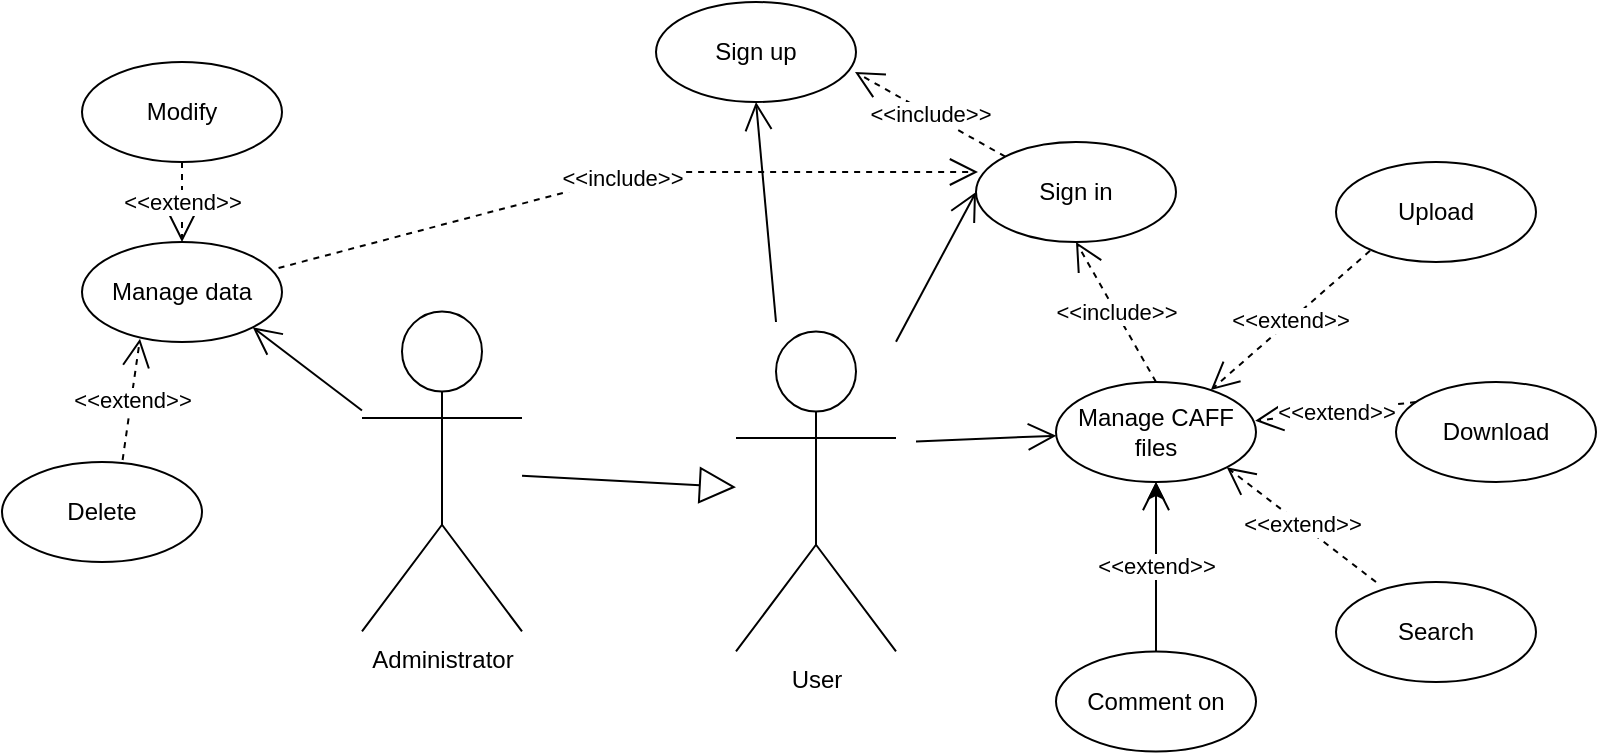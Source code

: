 <mxfile version="20.0.4" type="device"><diagram id="hbtBVnNicx6E8O7xoeB9" name="Page-1"><mxGraphModel dx="1043" dy="549" grid="1" gridSize="10" guides="1" tooltips="1" connect="1" arrows="1" fold="1" page="1" pageScale="1" pageWidth="827" pageHeight="1169" math="0" shadow="0"><root><mxCell id="0"/><mxCell id="1" parent="0"/><mxCell id="YWpdOQRzIDrdIGK1xvnb-1" value="&lt;div&gt;User&lt;/div&gt;" style="shape=umlActor;verticalLabelPosition=bottom;verticalAlign=top;html=1;" vertex="1" parent="1"><mxGeometry x="397" y="234.71" width="80" height="160" as="geometry"/></mxCell><mxCell id="YWpdOQRzIDrdIGK1xvnb-2" value="&lt;div&gt;Sign up&lt;br&gt;&lt;/div&gt;" style="ellipse;whiteSpace=wrap;html=1;" vertex="1" parent="1"><mxGeometry x="357" y="70" width="100" height="50" as="geometry"/></mxCell><mxCell id="YWpdOQRzIDrdIGK1xvnb-3" value="&lt;div&gt;Sign in&lt;/div&gt;" style="ellipse;whiteSpace=wrap;html=1;" vertex="1" parent="1"><mxGeometry x="517" y="140" width="100" height="50" as="geometry"/></mxCell><mxCell id="YWpdOQRzIDrdIGK1xvnb-4" value="Manage CAFF files" style="ellipse;whiteSpace=wrap;html=1;" vertex="1" parent="1"><mxGeometry x="557" y="260" width="100" height="50" as="geometry"/></mxCell><mxCell id="YWpdOQRzIDrdIGK1xvnb-5" value="&lt;div&gt;&amp;lt;&amp;lt;include&amp;gt;&amp;gt;&lt;/div&gt;" style="endArrow=open;endSize=12;dashed=1;html=1;rounded=0;exitX=0.5;exitY=0;exitDx=0;exitDy=0;entryX=0.5;entryY=1;entryDx=0;entryDy=0;" edge="1" parent="1" source="YWpdOQRzIDrdIGK1xvnb-4" target="YWpdOQRzIDrdIGK1xvnb-3"><mxGeometry width="160" relative="1" as="geometry"><mxPoint x="707" y="244.71" as="sourcePoint"/><mxPoint x="867" y="244.71" as="targetPoint"/></mxGeometry></mxCell><mxCell id="YWpdOQRzIDrdIGK1xvnb-6" value="&lt;div&gt;&amp;lt;&amp;lt;include&amp;gt;&amp;gt;&lt;/div&gt;" style="endArrow=open;endSize=12;dashed=1;html=1;rounded=0;exitX=0;exitY=0;exitDx=0;exitDy=0;entryX=0.995;entryY=0.7;entryDx=0;entryDy=0;entryPerimeter=0;" edge="1" parent="1" source="YWpdOQRzIDrdIGK1xvnb-3" target="YWpdOQRzIDrdIGK1xvnb-2"><mxGeometry width="160" relative="1" as="geometry"><mxPoint x="767" y="272.03" as="sourcePoint"/><mxPoint x="566.202" y="140.003" as="targetPoint"/></mxGeometry></mxCell><mxCell id="YWpdOQRzIDrdIGK1xvnb-7" value="" style="endArrow=open;endFill=1;endSize=12;html=1;rounded=0;entryX=0.5;entryY=1;entryDx=0;entryDy=0;" edge="1" parent="1" target="YWpdOQRzIDrdIGK1xvnb-2"><mxGeometry width="160" relative="1" as="geometry"><mxPoint x="417" y="230" as="sourcePoint"/><mxPoint x="519.933" y="143.208" as="targetPoint"/></mxGeometry></mxCell><mxCell id="YWpdOQRzIDrdIGK1xvnb-8" value="" style="endArrow=open;endFill=1;endSize=12;html=1;rounded=0;entryX=0;entryY=0.5;entryDx=0;entryDy=0;" edge="1" parent="1" source="YWpdOQRzIDrdIGK1xvnb-1" target="YWpdOQRzIDrdIGK1xvnb-3"><mxGeometry width="160" relative="1" as="geometry"><mxPoint x="501.95" y="270.7" as="sourcePoint"/><mxPoint x="572.048" y="174.712" as="targetPoint"/></mxGeometry></mxCell><mxCell id="YWpdOQRzIDrdIGK1xvnb-9" value="" style="endArrow=open;endFill=1;endSize=12;html=1;rounded=0;" edge="1" parent="1" target="YWpdOQRzIDrdIGK1xvnb-4"><mxGeometry width="160" relative="1" as="geometry"><mxPoint x="487" y="289.71" as="sourcePoint"/><mxPoint x="539.898" y="163.202" as="targetPoint"/></mxGeometry></mxCell><mxCell id="YWpdOQRzIDrdIGK1xvnb-10" value="Download" style="ellipse;whiteSpace=wrap;html=1;" vertex="1" parent="1"><mxGeometry x="727" y="260" width="100" height="50" as="geometry"/></mxCell><mxCell id="YWpdOQRzIDrdIGK1xvnb-11" value="Search" style="ellipse;whiteSpace=wrap;html=1;" vertex="1" parent="1"><mxGeometry x="697" y="360" width="100" height="50" as="geometry"/></mxCell><mxCell id="YWpdOQRzIDrdIGK1xvnb-30" value="" style="edgeStyle=orthogonalEdgeStyle;rounded=0;orthogonalLoop=1;jettySize=auto;html=1;" edge="1" parent="1" source="YWpdOQRzIDrdIGK1xvnb-12" target="YWpdOQRzIDrdIGK1xvnb-4"><mxGeometry relative="1" as="geometry"/></mxCell><mxCell id="YWpdOQRzIDrdIGK1xvnb-12" value="Comment on" style="ellipse;whiteSpace=wrap;html=1;" vertex="1" parent="1"><mxGeometry x="557" y="394.71" width="100" height="50" as="geometry"/></mxCell><mxCell id="YWpdOQRzIDrdIGK1xvnb-13" value="Upload" style="ellipse;whiteSpace=wrap;html=1;" vertex="1" parent="1"><mxGeometry x="697" y="150" width="100" height="50" as="geometry"/></mxCell><mxCell id="YWpdOQRzIDrdIGK1xvnb-14" value="&lt;div&gt;&amp;lt;&amp;lt;extend&amp;gt;&amp;gt;&lt;/div&gt;" style="endArrow=open;endSize=12;dashed=1;html=1;rounded=0;entryX=0.774;entryY=0.081;entryDx=0;entryDy=0;entryPerimeter=0;exitX=0.17;exitY=0.888;exitDx=0;exitDy=0;exitPerimeter=0;" edge="1" parent="1" source="YWpdOQRzIDrdIGK1xvnb-13" target="YWpdOQRzIDrdIGK1xvnb-4"><mxGeometry width="160" relative="1" as="geometry"><mxPoint x="717" y="220" as="sourcePoint"/><mxPoint x="727" y="220" as="targetPoint"/><Array as="points"/></mxGeometry></mxCell><mxCell id="YWpdOQRzIDrdIGK1xvnb-18" value="&lt;div&gt;&amp;lt;&amp;lt;extend&amp;gt;&amp;gt;&lt;/div&gt;" style="endArrow=open;endSize=12;dashed=1;html=1;rounded=0;entryX=0.996;entryY=0.388;entryDx=0;entryDy=0;entryPerimeter=0;exitX=0.1;exitY=0.2;exitDx=0;exitDy=0;exitPerimeter=0;" edge="1" parent="1" source="YWpdOQRzIDrdIGK1xvnb-10" target="YWpdOQRzIDrdIGK1xvnb-4"><mxGeometry width="160" relative="1" as="geometry"><mxPoint x="736.6" y="240.35" as="sourcePoint"/><mxPoint x="657" y="310" as="targetPoint"/><Array as="points"/></mxGeometry></mxCell><mxCell id="YWpdOQRzIDrdIGK1xvnb-19" value="&lt;div&gt;&amp;lt;&amp;lt;extend&amp;gt;&amp;gt;&lt;/div&gt;" style="endArrow=open;endSize=12;dashed=1;html=1;rounded=0;entryX=1;entryY=1;entryDx=0;entryDy=0;exitX=0.2;exitY=0;exitDx=0;exitDy=0;exitPerimeter=0;" edge="1" parent="1" source="YWpdOQRzIDrdIGK1xvnb-11" target="YWpdOQRzIDrdIGK1xvnb-4"><mxGeometry width="160" relative="1" as="geometry"><mxPoint x="756.6" y="310" as="sourcePoint"/><mxPoint x="677" y="379.65" as="targetPoint"/><Array as="points"/></mxGeometry></mxCell><mxCell id="YWpdOQRzIDrdIGK1xvnb-20" value="&lt;div&gt;&amp;lt;&amp;lt;extend&amp;gt;&amp;gt;&lt;/div&gt;" style="endArrow=open;endSize=12;dashed=1;html=1;rounded=0;entryX=0.5;entryY=1;entryDx=0;entryDy=0;exitX=0.5;exitY=0;exitDx=0;exitDy=0;" edge="1" parent="1" source="YWpdOQRzIDrdIGK1xvnb-12" target="YWpdOQRzIDrdIGK1xvnb-4"><mxGeometry width="160" relative="1" as="geometry"><mxPoint x="640.6" y="325.06" as="sourcePoint"/><mxPoint x="561" y="394.71" as="targetPoint"/><Array as="points"/></mxGeometry></mxCell><mxCell id="YWpdOQRzIDrdIGK1xvnb-22" value="&lt;div&gt;Administrator&lt;/div&gt;" style="shape=umlActor;verticalLabelPosition=bottom;verticalAlign=top;html=1;" vertex="1" parent="1"><mxGeometry x="210" y="224.71" width="80" height="160" as="geometry"/></mxCell><mxCell id="YWpdOQRzIDrdIGK1xvnb-24" value="" style="endArrow=block;endSize=16;endFill=0;html=1;rounded=0;" edge="1" parent="1" source="YWpdOQRzIDrdIGK1xvnb-22" target="YWpdOQRzIDrdIGK1xvnb-1"><mxGeometry width="160" relative="1" as="geometry"><mxPoint x="290" y="310" as="sourcePoint"/><mxPoint x="400" y="300" as="targetPoint"/><Array as="points"/></mxGeometry></mxCell><mxCell id="YWpdOQRzIDrdIGK1xvnb-25" value="Manage data" style="ellipse;whiteSpace=wrap;html=1;" vertex="1" parent="1"><mxGeometry x="70" y="190" width="100" height="50" as="geometry"/></mxCell><mxCell id="YWpdOQRzIDrdIGK1xvnb-26" value="&lt;div&gt;&amp;lt;&amp;lt;include&amp;gt;&amp;gt;&lt;/div&gt;" style="endArrow=open;endSize=12;dashed=1;html=1;rounded=0;exitX=0.983;exitY=0.26;exitDx=0;exitDy=0;exitPerimeter=0;entryX=0.01;entryY=0.3;entryDx=0;entryDy=0;entryPerimeter=0;" edge="1" parent="1" source="YWpdOQRzIDrdIGK1xvnb-25" target="YWpdOQRzIDrdIGK1xvnb-3"><mxGeometry width="160" relative="1" as="geometry"><mxPoint x="264.664" y="159.996" as="sourcePoint"/><mxPoint x="310" y="130" as="targetPoint"/><Array as="points"><mxPoint x="350" y="155"/></Array></mxGeometry></mxCell><mxCell id="YWpdOQRzIDrdIGK1xvnb-27" value="&lt;div&gt;Delete&lt;/div&gt;" style="ellipse;whiteSpace=wrap;html=1;" vertex="1" parent="1"><mxGeometry x="30" y="300" width="100" height="50" as="geometry"/></mxCell><mxCell id="YWpdOQRzIDrdIGK1xvnb-28" value="Modify" style="ellipse;whiteSpace=wrap;html=1;" vertex="1" parent="1"><mxGeometry x="70" y="100" width="100" height="50" as="geometry"/></mxCell><mxCell id="YWpdOQRzIDrdIGK1xvnb-31" value="&lt;div&gt;&amp;lt;&amp;lt;extend&amp;gt;&amp;gt;&lt;/div&gt;" style="endArrow=open;endSize=12;dashed=1;html=1;rounded=0;entryX=0.5;entryY=0;entryDx=0;entryDy=0;exitX=0.5;exitY=1;exitDx=0;exitDy=0;" edge="1" parent="1" source="YWpdOQRzIDrdIGK1xvnb-28" target="YWpdOQRzIDrdIGK1xvnb-25"><mxGeometry width="160" relative="1" as="geometry"><mxPoint x="20" y="207.36" as="sourcePoint"/><mxPoint x="20" y="122.65" as="targetPoint"/><Array as="points"/></mxGeometry></mxCell><mxCell id="YWpdOQRzIDrdIGK1xvnb-32" value="&lt;div&gt;&amp;lt;&amp;lt;extend&amp;gt;&amp;gt;&lt;/div&gt;" style="endArrow=open;endSize=12;dashed=1;html=1;rounded=0;entryX=0.29;entryY=0.967;entryDx=0;entryDy=0;exitX=0.603;exitY=-0.02;exitDx=0;exitDy=0;entryPerimeter=0;exitPerimeter=0;" edge="1" parent="1" source="YWpdOQRzIDrdIGK1xvnb-27" target="YWpdOQRzIDrdIGK1xvnb-25"><mxGeometry width="160" relative="1" as="geometry"><mxPoint x="130" y="400.0" as="sourcePoint"/><mxPoint x="130" y="315.29" as="targetPoint"/><Array as="points"/></mxGeometry></mxCell><mxCell id="YWpdOQRzIDrdIGK1xvnb-33" value="" style="endArrow=open;endFill=1;endSize=12;html=1;rounded=0;entryX=1;entryY=1;entryDx=0;entryDy=0;" edge="1" parent="1" source="YWpdOQRzIDrdIGK1xvnb-22" target="YWpdOQRzIDrdIGK1xvnb-25"><mxGeometry width="160" relative="1" as="geometry"><mxPoint x="430" y="330" as="sourcePoint"/><mxPoint x="590" y="330" as="targetPoint"/></mxGeometry></mxCell></root></mxGraphModel></diagram></mxfile>